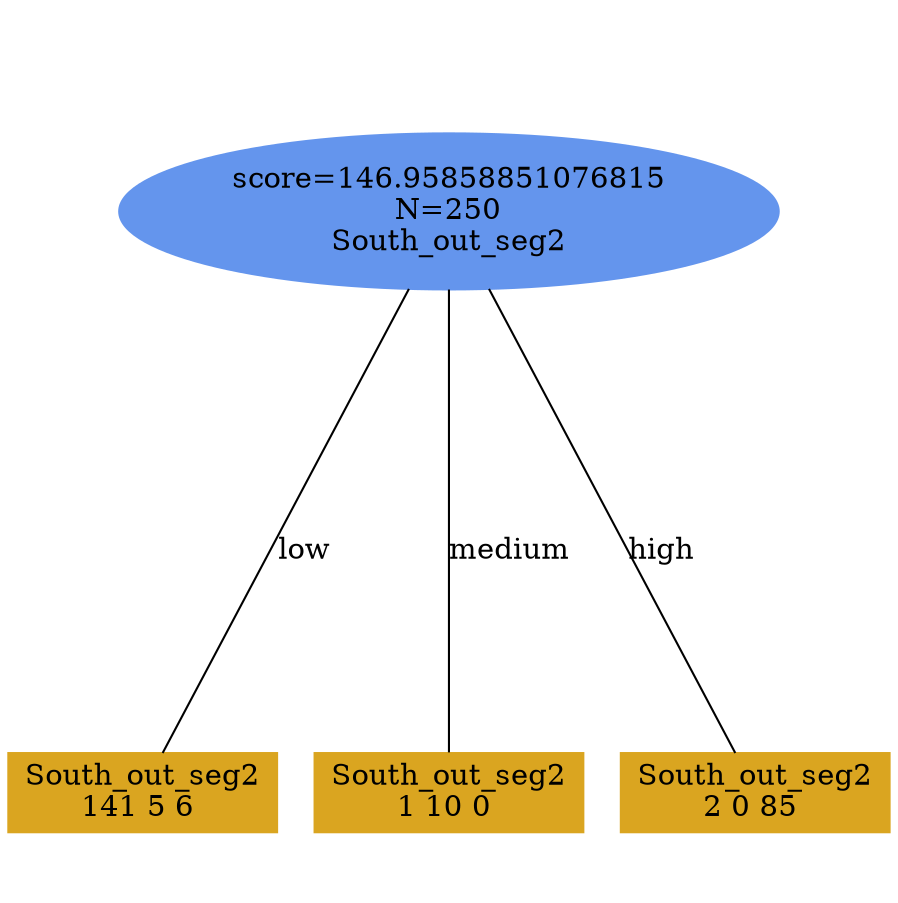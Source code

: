 digraph "DD" {
size = "7.5,10"
ratio=1.0;
center = true;
edge [dir = none];
{ rank = same; node [shape=ellipse, style=filled, color=cornflowerblue];"1362" [label="score=146.95858851076815\nN=250\nSouth_out_seg2"];}
{ rank = same; node [shape=box, style=filled, color=goldenrod];"1363" [label="South_out_seg2\n141 5 6 "];}
{ rank = same; node [shape=box, style=filled, color=goldenrod];"1364" [label="South_out_seg2\n1 10 0 "];}
{ rank = same; node [shape=box, style=filled, color=goldenrod];"1365" [label="South_out_seg2\n2 0 85 "];}
"1362" -> "1363" [label = "low"];
"1362" -> "1364" [label = "medium"];
"1362" -> "1365" [label = "high"];

}